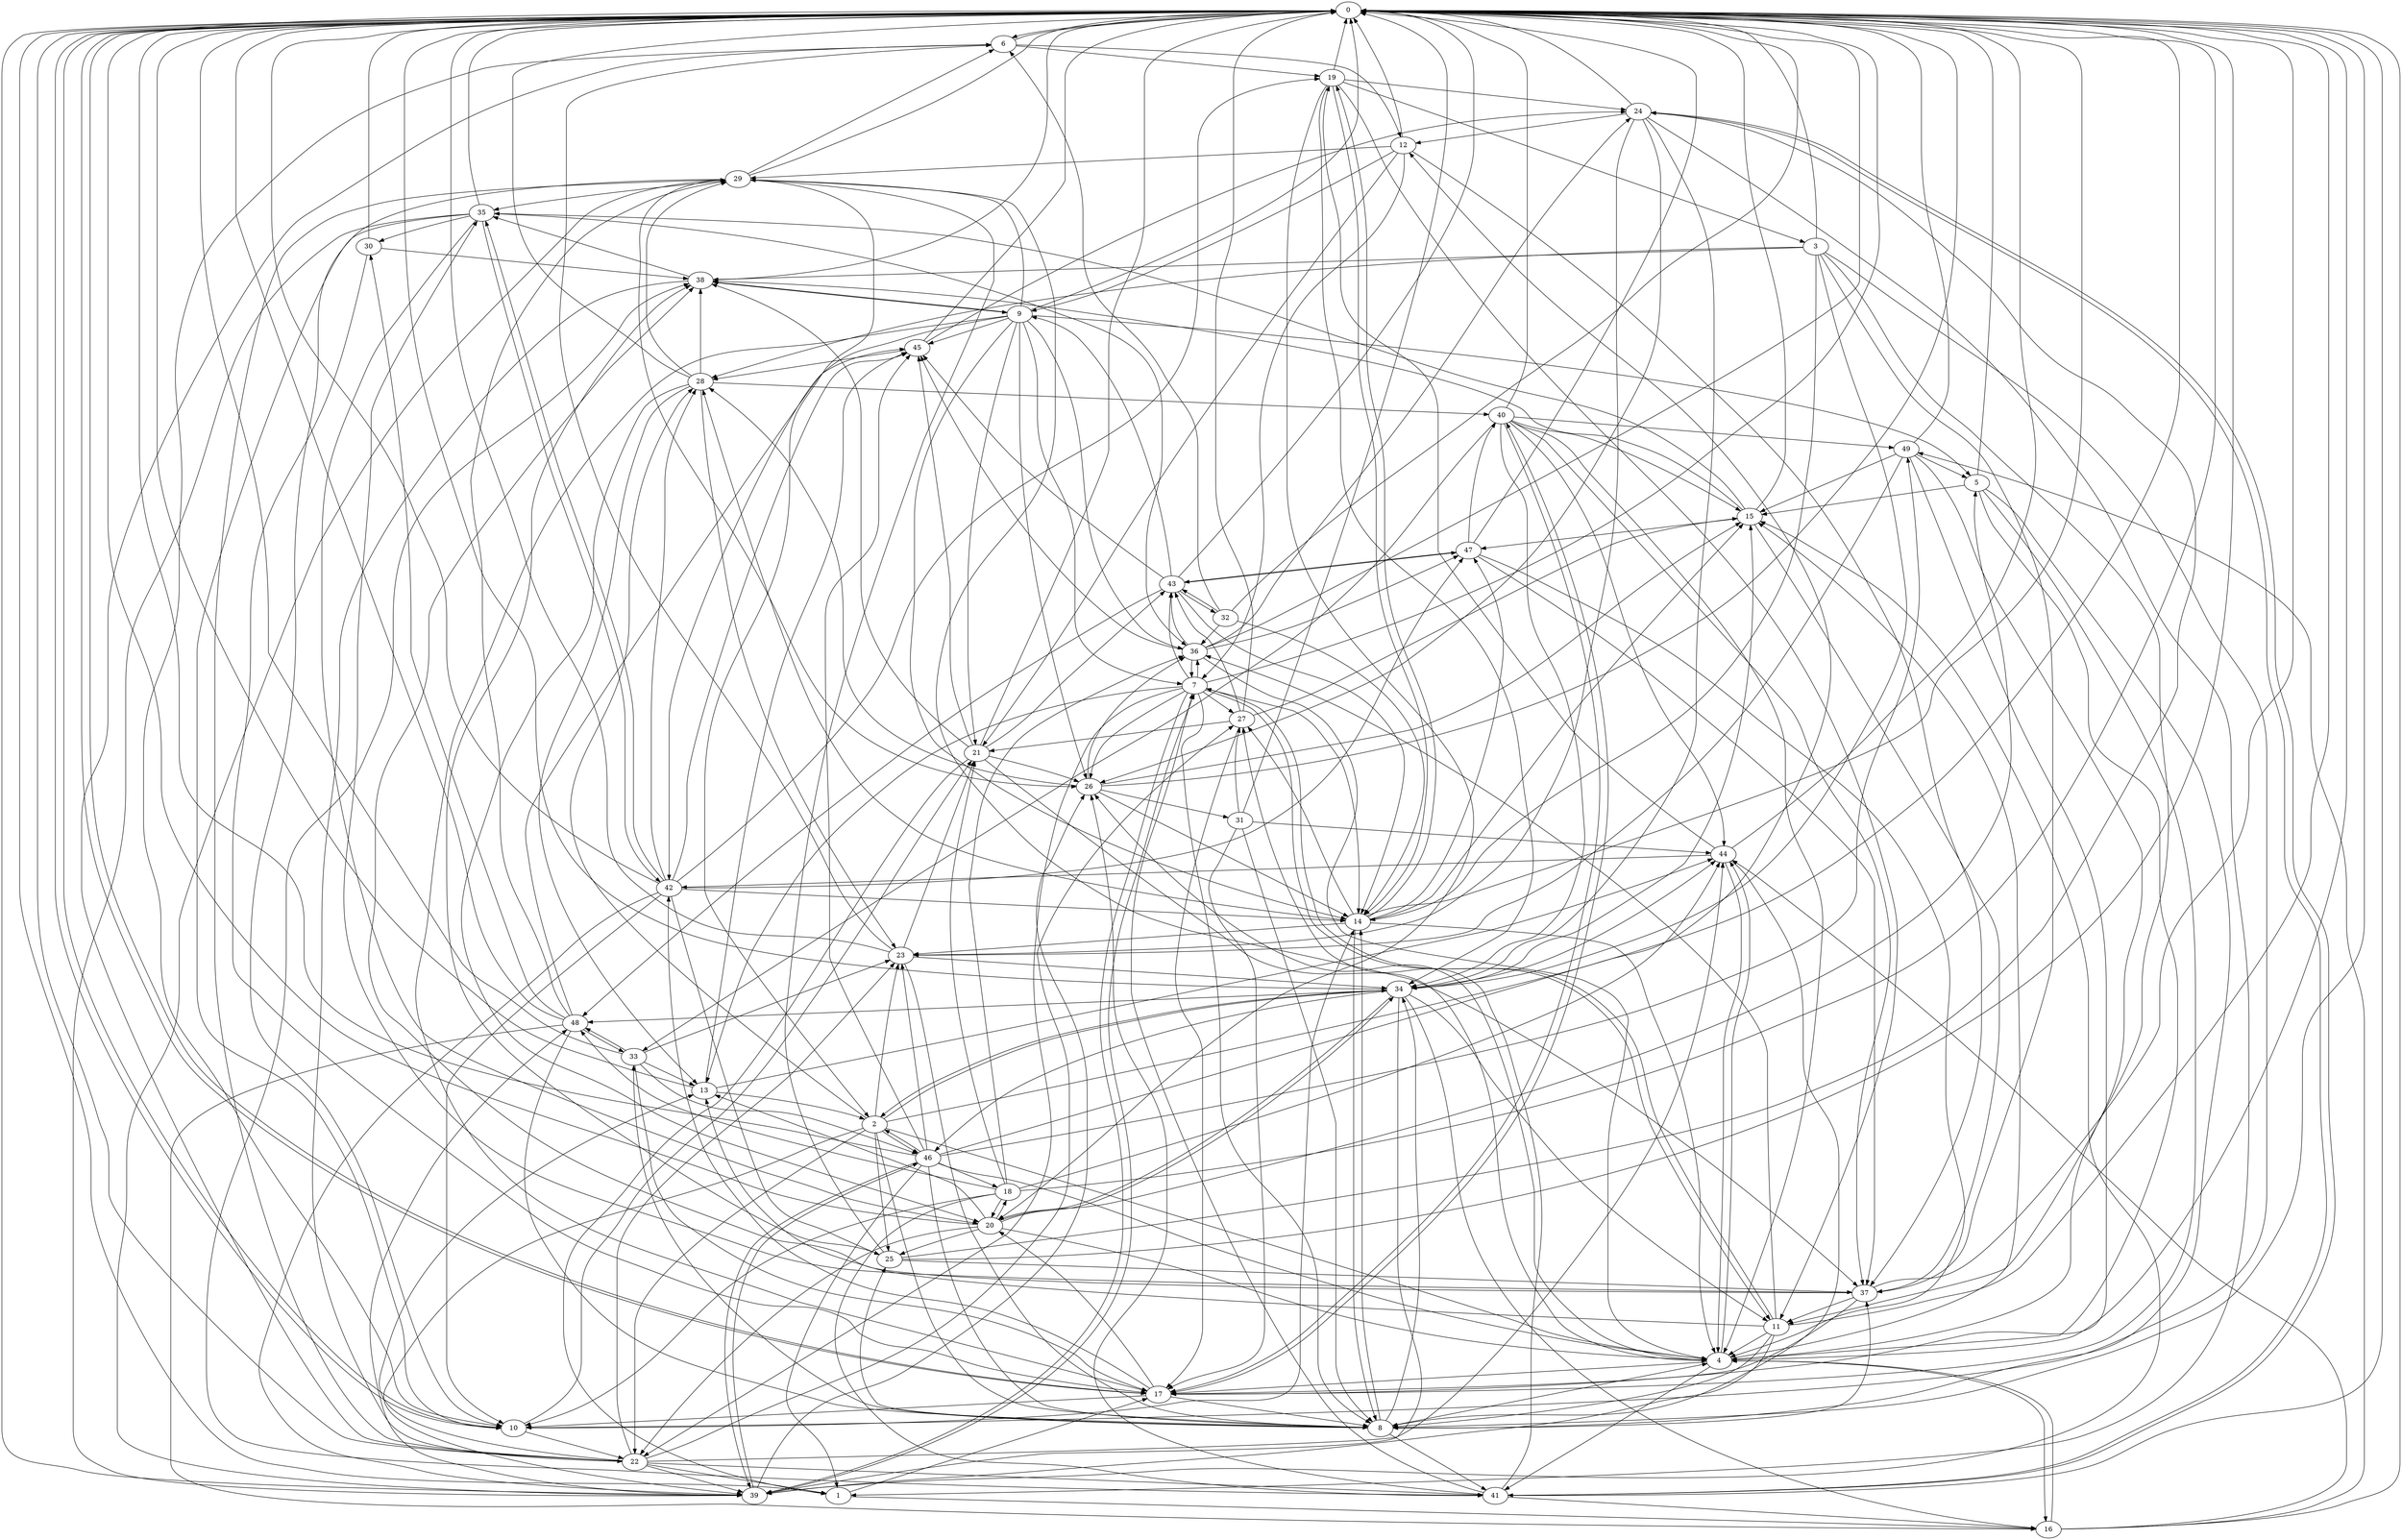 strict digraph "" {
	0	 [component_delay=3];
	6	 [component_delay=3];
	0 -> 6	 [wire_delay=1];
	10	 [component_delay=3];
	0 -> 10	 [wire_delay=1];
	17	 [component_delay=3];
	0 -> 17	 [wire_delay=1];
	1	 [component_delay=3];
	1 -> 0	 [wire_delay=1];
	16	 [component_delay=3];
	1 -> 16	 [wire_delay=1];
	1 -> 17	 [wire_delay=1];
	2	 [component_delay=3];
	2 -> 0	 [wire_delay=1];
	4	 [component_delay=3];
	2 -> 4	 [wire_delay=1];
	8	 [component_delay=3];
	2 -> 8	 [wire_delay=1];
	22	 [component_delay=3];
	2 -> 22	 [wire_delay=1];
	23	 [component_delay=3];
	2 -> 23	 [wire_delay=1];
	25	 [component_delay=3];
	2 -> 25	 [wire_delay=1];
	28	 [component_delay=3];
	2 -> 28	 [wire_delay=1];
	34	 [component_delay=3];
	2 -> 34	 [wire_delay=1];
	39	 [component_delay=3];
	2 -> 39	 [wire_delay=1];
	46	 [component_delay=3];
	2 -> 46	 [wire_delay=1];
	3	 [component_delay=3];
	3 -> 0	 [wire_delay=1];
	3 -> 10	 [wire_delay=1];
	11	 [component_delay=3];
	3 -> 11	 [wire_delay=1];
	14	 [component_delay=3];
	3 -> 14	 [wire_delay=1];
	3 -> 28	 [wire_delay=1];
	3 -> 34	 [wire_delay=1];
	37	 [component_delay=3];
	3 -> 37	 [wire_delay=1];
	38	 [component_delay=3];
	3 -> 38	 [wire_delay=1];
	4 -> 0	 [wire_delay=1];
	15	 [component_delay=3];
	4 -> 15	 [wire_delay=1];
	4 -> 16	 [wire_delay=1];
	4 -> 17	 [wire_delay=1];
	26	 [component_delay=3];
	4 -> 26	 [wire_delay=1];
	41	 [component_delay=3];
	4 -> 41	 [wire_delay=1];
	44	 [component_delay=3];
	4 -> 44	 [wire_delay=1];
	5	 [component_delay=3];
	5 -> 0	 [wire_delay=1];
	5 -> 4	 [wire_delay=1];
	5 -> 8	 [wire_delay=1];
	5 -> 15	 [wire_delay=1];
	5 -> 17	 [wire_delay=1];
	6 -> 0	 [wire_delay=1];
	6 -> 10	 [wire_delay=1];
	12	 [component_delay=3];
	6 -> 12	 [wire_delay=1];
	19	 [component_delay=3];
	6 -> 19	 [wire_delay=1];
	7	 [component_delay=3];
	7 -> 0	 [wire_delay=1];
	7 -> 8	 [wire_delay=1];
	7 -> 11	 [wire_delay=1];
	13	 [component_delay=3];
	7 -> 13	 [wire_delay=1];
	7 -> 14	 [wire_delay=1];
	7 -> 22	 [wire_delay=1];
	7 -> 26	 [wire_delay=1];
	27	 [component_delay=3];
	7 -> 27	 [wire_delay=1];
	36	 [component_delay=3];
	7 -> 36	 [wire_delay=1];
	7 -> 39	 [wire_delay=1];
	43	 [component_delay=3];
	7 -> 43	 [wire_delay=1];
	8 -> 0	 [wire_delay=1];
	8 -> 4	 [wire_delay=1];
	8 -> 14	 [wire_delay=1];
	8 -> 25	 [wire_delay=1];
	33	 [component_delay=3];
	8 -> 33	 [wire_delay=1];
	8 -> 34	 [wire_delay=1];
	8 -> 37	 [wire_delay=1];
	8 -> 41	 [wire_delay=1];
	9	 [component_delay=3];
	9 -> 0	 [wire_delay=1];
	9 -> 5	 [wire_delay=1];
	9 -> 7	 [wire_delay=1];
	9 -> 14	 [wire_delay=1];
	9 -> 17	 [wire_delay=1];
	21	 [component_delay=3];
	9 -> 21	 [wire_delay=1];
	9 -> 26	 [wire_delay=1];
	29	 [component_delay=3];
	9 -> 29	 [wire_delay=1];
	9 -> 36	 [wire_delay=1];
	9 -> 38	 [wire_delay=1];
	42	 [component_delay=3];
	9 -> 42	 [wire_delay=1];
	45	 [component_delay=3];
	9 -> 45	 [wire_delay=1];
	10 -> 0	 [wire_delay=1];
	10 -> 14	 [wire_delay=1];
	10 -> 21	 [wire_delay=1];
	10 -> 22	 [wire_delay=1];
	11 -> 0	 [wire_delay=1];
	11 -> 4	 [wire_delay=1];
	11 -> 7	 [wire_delay=1];
	11 -> 8	 [wire_delay=1];
	11 -> 13	 [wire_delay=1];
	11 -> 36	 [wire_delay=1];
	11 -> 39	 [wire_delay=1];
	12 -> 0	 [wire_delay=1];
	12 -> 7	 [wire_delay=1];
	12 -> 9	 [wire_delay=1];
	12 -> 21	 [wire_delay=1];
	12 -> 29	 [wire_delay=1];
	12 -> 37	 [wire_delay=1];
	13 -> 0	 [wire_delay=1];
	13 -> 2	 [wire_delay=1];
	13 -> 44	 [wire_delay=1];
	13 -> 45	 [wire_delay=1];
	14 -> 0	 [wire_delay=1];
	14 -> 4	 [wire_delay=1];
	14 -> 8	 [wire_delay=1];
	14 -> 15	 [wire_delay=1];
	14 -> 19	 [wire_delay=1];
	14 -> 23	 [wire_delay=1];
	14 -> 27	 [wire_delay=1];
	14 -> 28	 [wire_delay=1];
	47	 [component_delay=3];
	14 -> 47	 [wire_delay=1];
	15 -> 0	 [wire_delay=1];
	35	 [component_delay=3];
	15 -> 35	 [wire_delay=1];
	15 -> 37	 [wire_delay=1];
	15 -> 38	 [wire_delay=1];
	15 -> 47	 [wire_delay=1];
	16 -> 0	 [wire_delay=1];
	16 -> 4	 [wire_delay=1];
	16 -> 44	 [wire_delay=1];
	49	 [component_delay=3];
	16 -> 49	 [wire_delay=1];
	17 -> 0	 [wire_delay=1];
	17 -> 8	 [wire_delay=1];
	17 -> 10	 [wire_delay=1];
	20	 [component_delay=3];
	17 -> 20	 [wire_delay=1];
	40	 [component_delay=3];
	17 -> 40	 [wire_delay=1];
	17 -> 42	 [wire_delay=1];
	18	 [component_delay=3];
	18 -> 0	 [wire_delay=1];
	18 -> 10	 [wire_delay=1];
	18 -> 20	 [wire_delay=1];
	18 -> 21	 [wire_delay=1];
	18 -> 36	 [wire_delay=1];
	18 -> 41	 [wire_delay=1];
	18 -> 44	 [wire_delay=1];
	48	 [component_delay=3];
	18 -> 48	 [wire_delay=1];
	19 -> 0	 [wire_delay=1];
	19 -> 3	 [wire_delay=1];
	19 -> 11	 [wire_delay=1];
	19 -> 14	 [wire_delay=1];
	19 -> 20	 [wire_delay=1];
	24	 [component_delay=3];
	19 -> 24	 [wire_delay=1];
	19 -> 34	 [wire_delay=1];
	20 -> 0	 [wire_delay=1];
	20 -> 4	 [wire_delay=1];
	20 -> 5	 [wire_delay=1];
	20 -> 13	 [wire_delay=1];
	20 -> 18	 [wire_delay=1];
	20 -> 22	 [wire_delay=1];
	20 -> 25	 [wire_delay=1];
	20 -> 34	 [wire_delay=1];
	21 -> 0	 [wire_delay=1];
	21 -> 1	 [wire_delay=1];
	21 -> 4	 [wire_delay=1];
	21 -> 26	 [wire_delay=1];
	21 -> 38	 [wire_delay=1];
	21 -> 43	 [wire_delay=1];
	21 -> 45	 [wire_delay=1];
	22 -> 0	 [wire_delay=1];
	22 -> 1	 [wire_delay=1];
	22 -> 6	 [wire_delay=1];
	22 -> 13	 [wire_delay=1];
	22 -> 23	 [wire_delay=1];
	22 -> 27	 [wire_delay=1];
	22 -> 29	 [wire_delay=1];
	22 -> 39	 [wire_delay=1];
	22 -> 41	 [wire_delay=1];
	22 -> 44	 [wire_delay=1];
	23 -> 0	 [wire_delay=1];
	23 -> 6	 [wire_delay=1];
	23 -> 8	 [wire_delay=1];
	23 -> 21	 [wire_delay=1];
	23 -> 34	 [wire_delay=1];
	24 -> 0	 [wire_delay=1];
	24 -> 1	 [wire_delay=1];
	24 -> 12	 [wire_delay=1];
	24 -> 23	 [wire_delay=1];
	24 -> 26	 [wire_delay=1];
	24 -> 34	 [wire_delay=1];
	24 -> 41	 [wire_delay=1];
	25 -> 0	 [wire_delay=1];
	25 -> 24	 [wire_delay=1];
	25 -> 29	 [wire_delay=1];
	25 -> 37	 [wire_delay=1];
	25 -> 38	 [wire_delay=1];
	26 -> 0	 [wire_delay=1];
	26 -> 14	 [wire_delay=1];
	26 -> 15	 [wire_delay=1];
	26 -> 28	 [wire_delay=1];
	31	 [component_delay=3];
	26 -> 31	 [wire_delay=1];
	26 -> 36	 [wire_delay=1];
	27 -> 0	 [wire_delay=1];
	27 -> 15	 [wire_delay=1];
	27 -> 17	 [wire_delay=1];
	27 -> 21	 [wire_delay=1];
	27 -> 43	 [wire_delay=1];
	28 -> 0	 [wire_delay=1];
	28 -> 13	 [wire_delay=1];
	28 -> 20	 [wire_delay=1];
	28 -> 23	 [wire_delay=1];
	28 -> 29	 [wire_delay=1];
	28 -> 38	 [wire_delay=1];
	28 -> 40	 [wire_delay=1];
	29 -> 0	 [wire_delay=1];
	29 -> 2	 [wire_delay=1];
	29 -> 6	 [wire_delay=1];
	29 -> 10	 [wire_delay=1];
	29 -> 26	 [wire_delay=1];
	29 -> 35	 [wire_delay=1];
	29 -> 37	 [wire_delay=1];
	30	 [component_delay=3];
	30 -> 0	 [wire_delay=1];
	30 -> 17	 [wire_delay=1];
	30 -> 38	 [wire_delay=1];
	31 -> 0	 [wire_delay=1];
	31 -> 8	 [wire_delay=1];
	31 -> 17	 [wire_delay=1];
	31 -> 27	 [wire_delay=1];
	31 -> 44	 [wire_delay=1];
	32	 [component_delay=3];
	32 -> 0	 [wire_delay=1];
	32 -> 6	 [wire_delay=1];
	32 -> 14	 [wire_delay=1];
	32 -> 36	 [wire_delay=1];
	32 -> 43	 [wire_delay=1];
	33 -> 0	 [wire_delay=1];
	33 -> 13	 [wire_delay=1];
	33 -> 17	 [wire_delay=1];
	33 -> 23	 [wire_delay=1];
	33 -> 46	 [wire_delay=1];
	33 -> 48	 [wire_delay=1];
	34 -> 0	 [wire_delay=1];
	34 -> 2	 [wire_delay=1];
	34 -> 11	 [wire_delay=1];
	34 -> 15	 [wire_delay=1];
	34 -> 16	 [wire_delay=1];
	34 -> 20	 [wire_delay=1];
	34 -> 39	 [wire_delay=1];
	34 -> 44	 [wire_delay=1];
	34 -> 46	 [wire_delay=1];
	34 -> 48	 [wire_delay=1];
	35 -> 0	 [wire_delay=1];
	35 -> 10	 [wire_delay=1];
	35 -> 20	 [wire_delay=1];
	35 -> 30	 [wire_delay=1];
	35 -> 36	 [wire_delay=1];
	35 -> 39	 [wire_delay=1];
	35 -> 42	 [wire_delay=1];
	36 -> 0	 [wire_delay=1];
	36 -> 4	 [wire_delay=1];
	36 -> 7	 [wire_delay=1];
	36 -> 24	 [wire_delay=1];
	36 -> 43	 [wire_delay=1];
	36 -> 45	 [wire_delay=1];
	36 -> 47	 [wire_delay=1];
	37 -> 0	 [wire_delay=1];
	37 -> 11	 [wire_delay=1];
	37 -> 17	 [wire_delay=1];
	37 -> 35	 [wire_delay=1];
	37 -> 38	 [wire_delay=1];
	38 -> 0	 [wire_delay=1];
	38 -> 9	 [wire_delay=1];
	38 -> 22	 [wire_delay=1];
	38 -> 35	 [wire_delay=1];
	39 -> 0	 [wire_delay=1];
	39 -> 7	 [wire_delay=1];
	39 -> 15	 [wire_delay=1];
	39 -> 26	 [wire_delay=1];
	39 -> 29	 [wire_delay=1];
	39 -> 46	 [wire_delay=1];
	39 -> 48	 [wire_delay=1];
	40 -> 0	 [wire_delay=1];
	40 -> 4	 [wire_delay=1];
	40 -> 15	 [wire_delay=1];
	40 -> 17	 [wire_delay=1];
	40 -> 33	 [wire_delay=1];
	40 -> 34	 [wire_delay=1];
	40 -> 37	 [wire_delay=1];
	40 -> 44	 [wire_delay=1];
	40 -> 49	 [wire_delay=1];
	41 -> 0	 [wire_delay=1];
	41 -> 7	 [wire_delay=1];
	41 -> 16	 [wire_delay=1];
	41 -> 24	 [wire_delay=1];
	41 -> 26	 [wire_delay=1];
	41 -> 27	 [wire_delay=1];
	41 -> 38	 [wire_delay=1];
	42 -> 0	 [wire_delay=1];
	42 -> 10	 [wire_delay=1];
	42 -> 14	 [wire_delay=1];
	42 -> 19	 [wire_delay=1];
	42 -> 25	 [wire_delay=1];
	42 -> 28	 [wire_delay=1];
	42 -> 35	 [wire_delay=1];
	42 -> 39	 [wire_delay=1];
	42 -> 45	 [wire_delay=1];
	42 -> 47	 [wire_delay=1];
	43 -> 0	 [wire_delay=1];
	43 -> 9	 [wire_delay=1];
	43 -> 14	 [wire_delay=1];
	43 -> 32	 [wire_delay=1];
	43 -> 45	 [wire_delay=1];
	43 -> 47	 [wire_delay=1];
	43 -> 48	 [wire_delay=1];
	44 -> 0	 [wire_delay=1];
	44 -> 4	 [wire_delay=1];
	44 -> 8	 [wire_delay=1];
	44 -> 19	 [wire_delay=1];
	44 -> 42	 [wire_delay=1];
	45 -> 0	 [wire_delay=1];
	45 -> 24	 [wire_delay=1];
	45 -> 28	 [wire_delay=1];
	46 -> 0	 [wire_delay=1];
	46 -> 1	 [wire_delay=1];
	46 -> 2	 [wire_delay=1];
	46 -> 4	 [wire_delay=1];
	46 -> 8	 [wire_delay=1];
	46 -> 12	 [wire_delay=1];
	46 -> 18	 [wire_delay=1];
	46 -> 23	 [wire_delay=1];
	46 -> 39	 [wire_delay=1];
	46 -> 45	 [wire_delay=1];
	46 -> 49	 [wire_delay=1];
	47 -> 0	 [wire_delay=1];
	47 -> 4	 [wire_delay=1];
	47 -> 37	 [wire_delay=1];
	47 -> 40	 [wire_delay=1];
	47 -> 43	 [wire_delay=1];
	48 -> 0	 [wire_delay=1];
	48 -> 8	 [wire_delay=1];
	48 -> 16	 [wire_delay=1];
	48 -> 29	 [wire_delay=1];
	48 -> 30	 [wire_delay=1];
	48 -> 33	 [wire_delay=1];
	48 -> 45	 [wire_delay=1];
	49 -> 0	 [wire_delay=1];
	49 -> 4	 [wire_delay=1];
	49 -> 5	 [wire_delay=1];
	49 -> 15	 [wire_delay=1];
	49 -> 17	 [wire_delay=1];
	49 -> 23	 [wire_delay=1];
}

